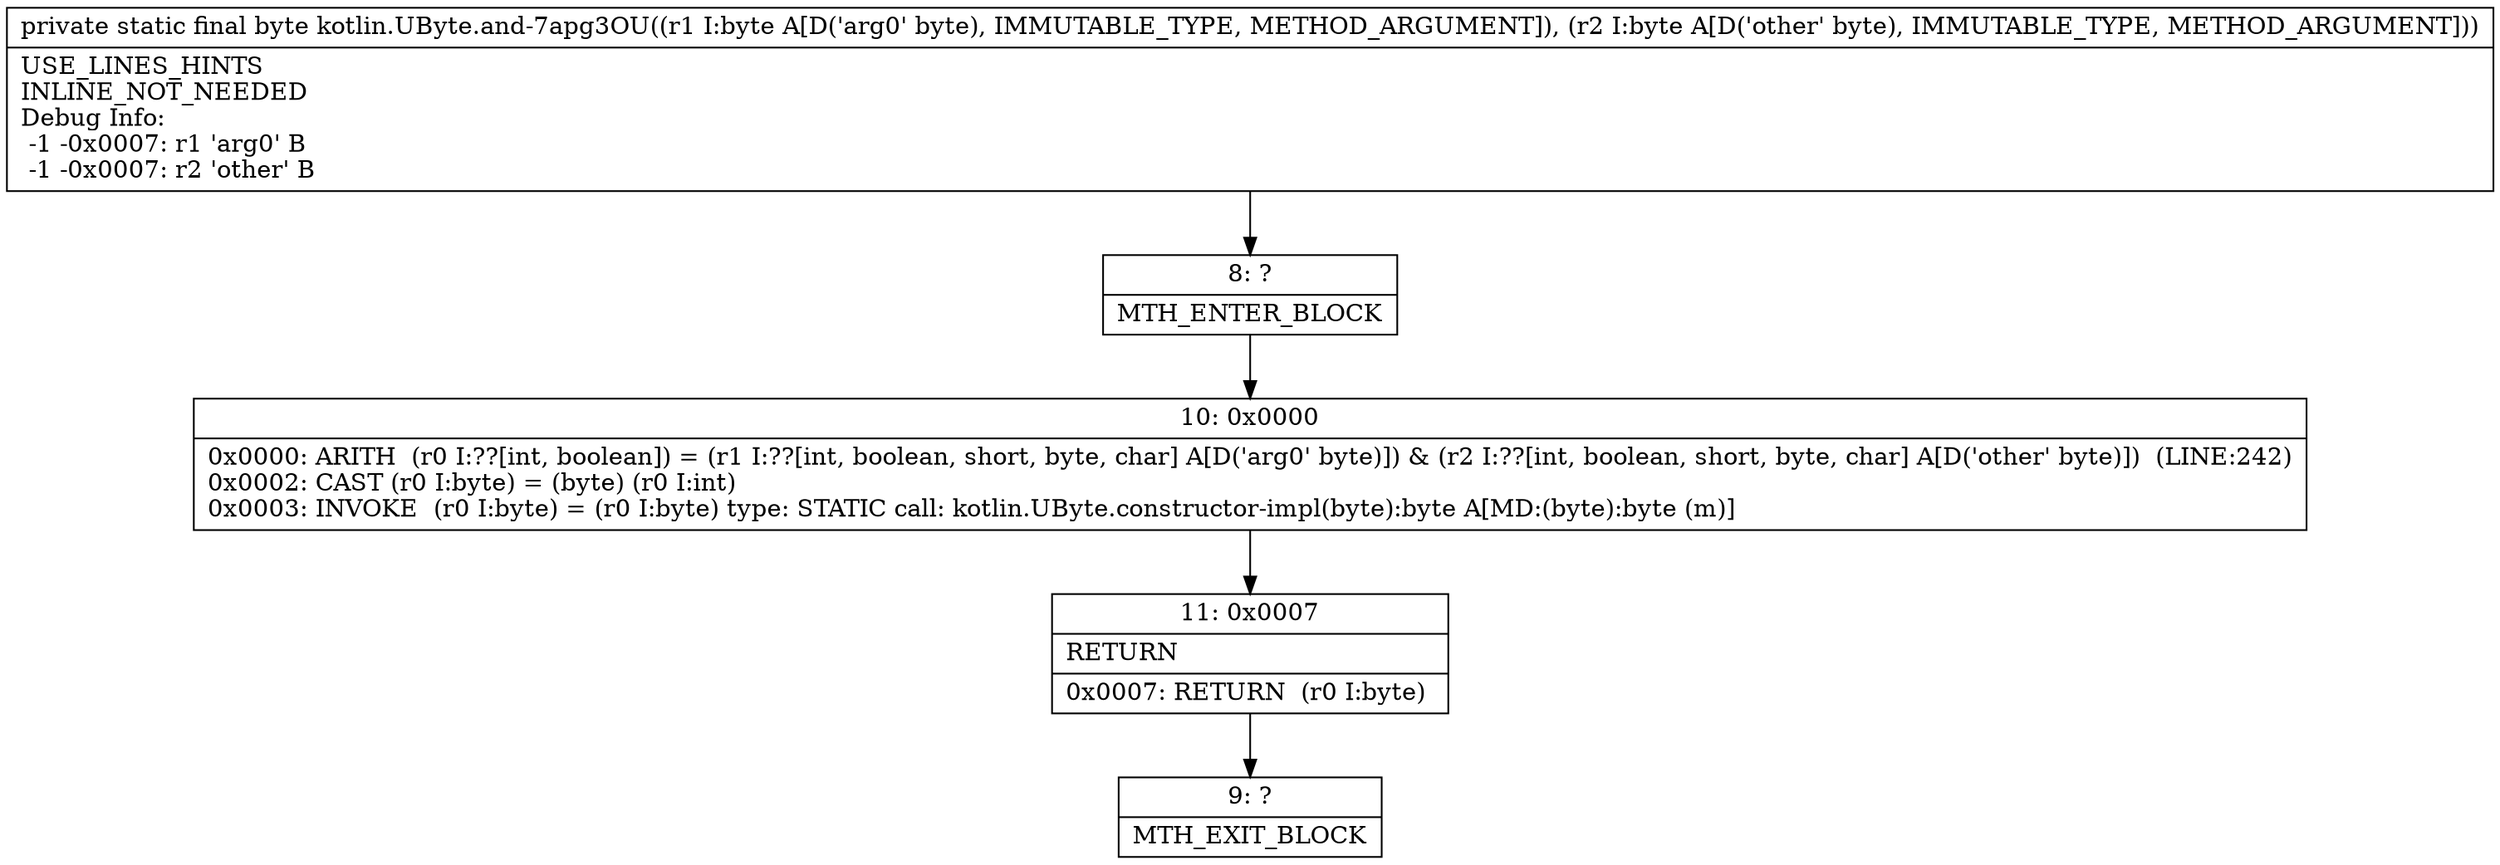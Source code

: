 digraph "CFG forkotlin.UByte.and\-7apg3OU(BB)B" {
Node_8 [shape=record,label="{8\:\ ?|MTH_ENTER_BLOCK\l}"];
Node_10 [shape=record,label="{10\:\ 0x0000|0x0000: ARITH  (r0 I:??[int, boolean]) = (r1 I:??[int, boolean, short, byte, char] A[D('arg0' byte)]) & (r2 I:??[int, boolean, short, byte, char] A[D('other' byte)])  (LINE:242)\l0x0002: CAST (r0 I:byte) = (byte) (r0 I:int) \l0x0003: INVOKE  (r0 I:byte) = (r0 I:byte) type: STATIC call: kotlin.UByte.constructor\-impl(byte):byte A[MD:(byte):byte (m)]\l}"];
Node_11 [shape=record,label="{11\:\ 0x0007|RETURN\l|0x0007: RETURN  (r0 I:byte) \l}"];
Node_9 [shape=record,label="{9\:\ ?|MTH_EXIT_BLOCK\l}"];
MethodNode[shape=record,label="{private static final byte kotlin.UByte.and\-7apg3OU((r1 I:byte A[D('arg0' byte), IMMUTABLE_TYPE, METHOD_ARGUMENT]), (r2 I:byte A[D('other' byte), IMMUTABLE_TYPE, METHOD_ARGUMENT]))  | USE_LINES_HINTS\lINLINE_NOT_NEEDED\lDebug Info:\l  \-1 \-0x0007: r1 'arg0' B\l  \-1 \-0x0007: r2 'other' B\l}"];
MethodNode -> Node_8;Node_8 -> Node_10;
Node_10 -> Node_11;
Node_11 -> Node_9;
}

